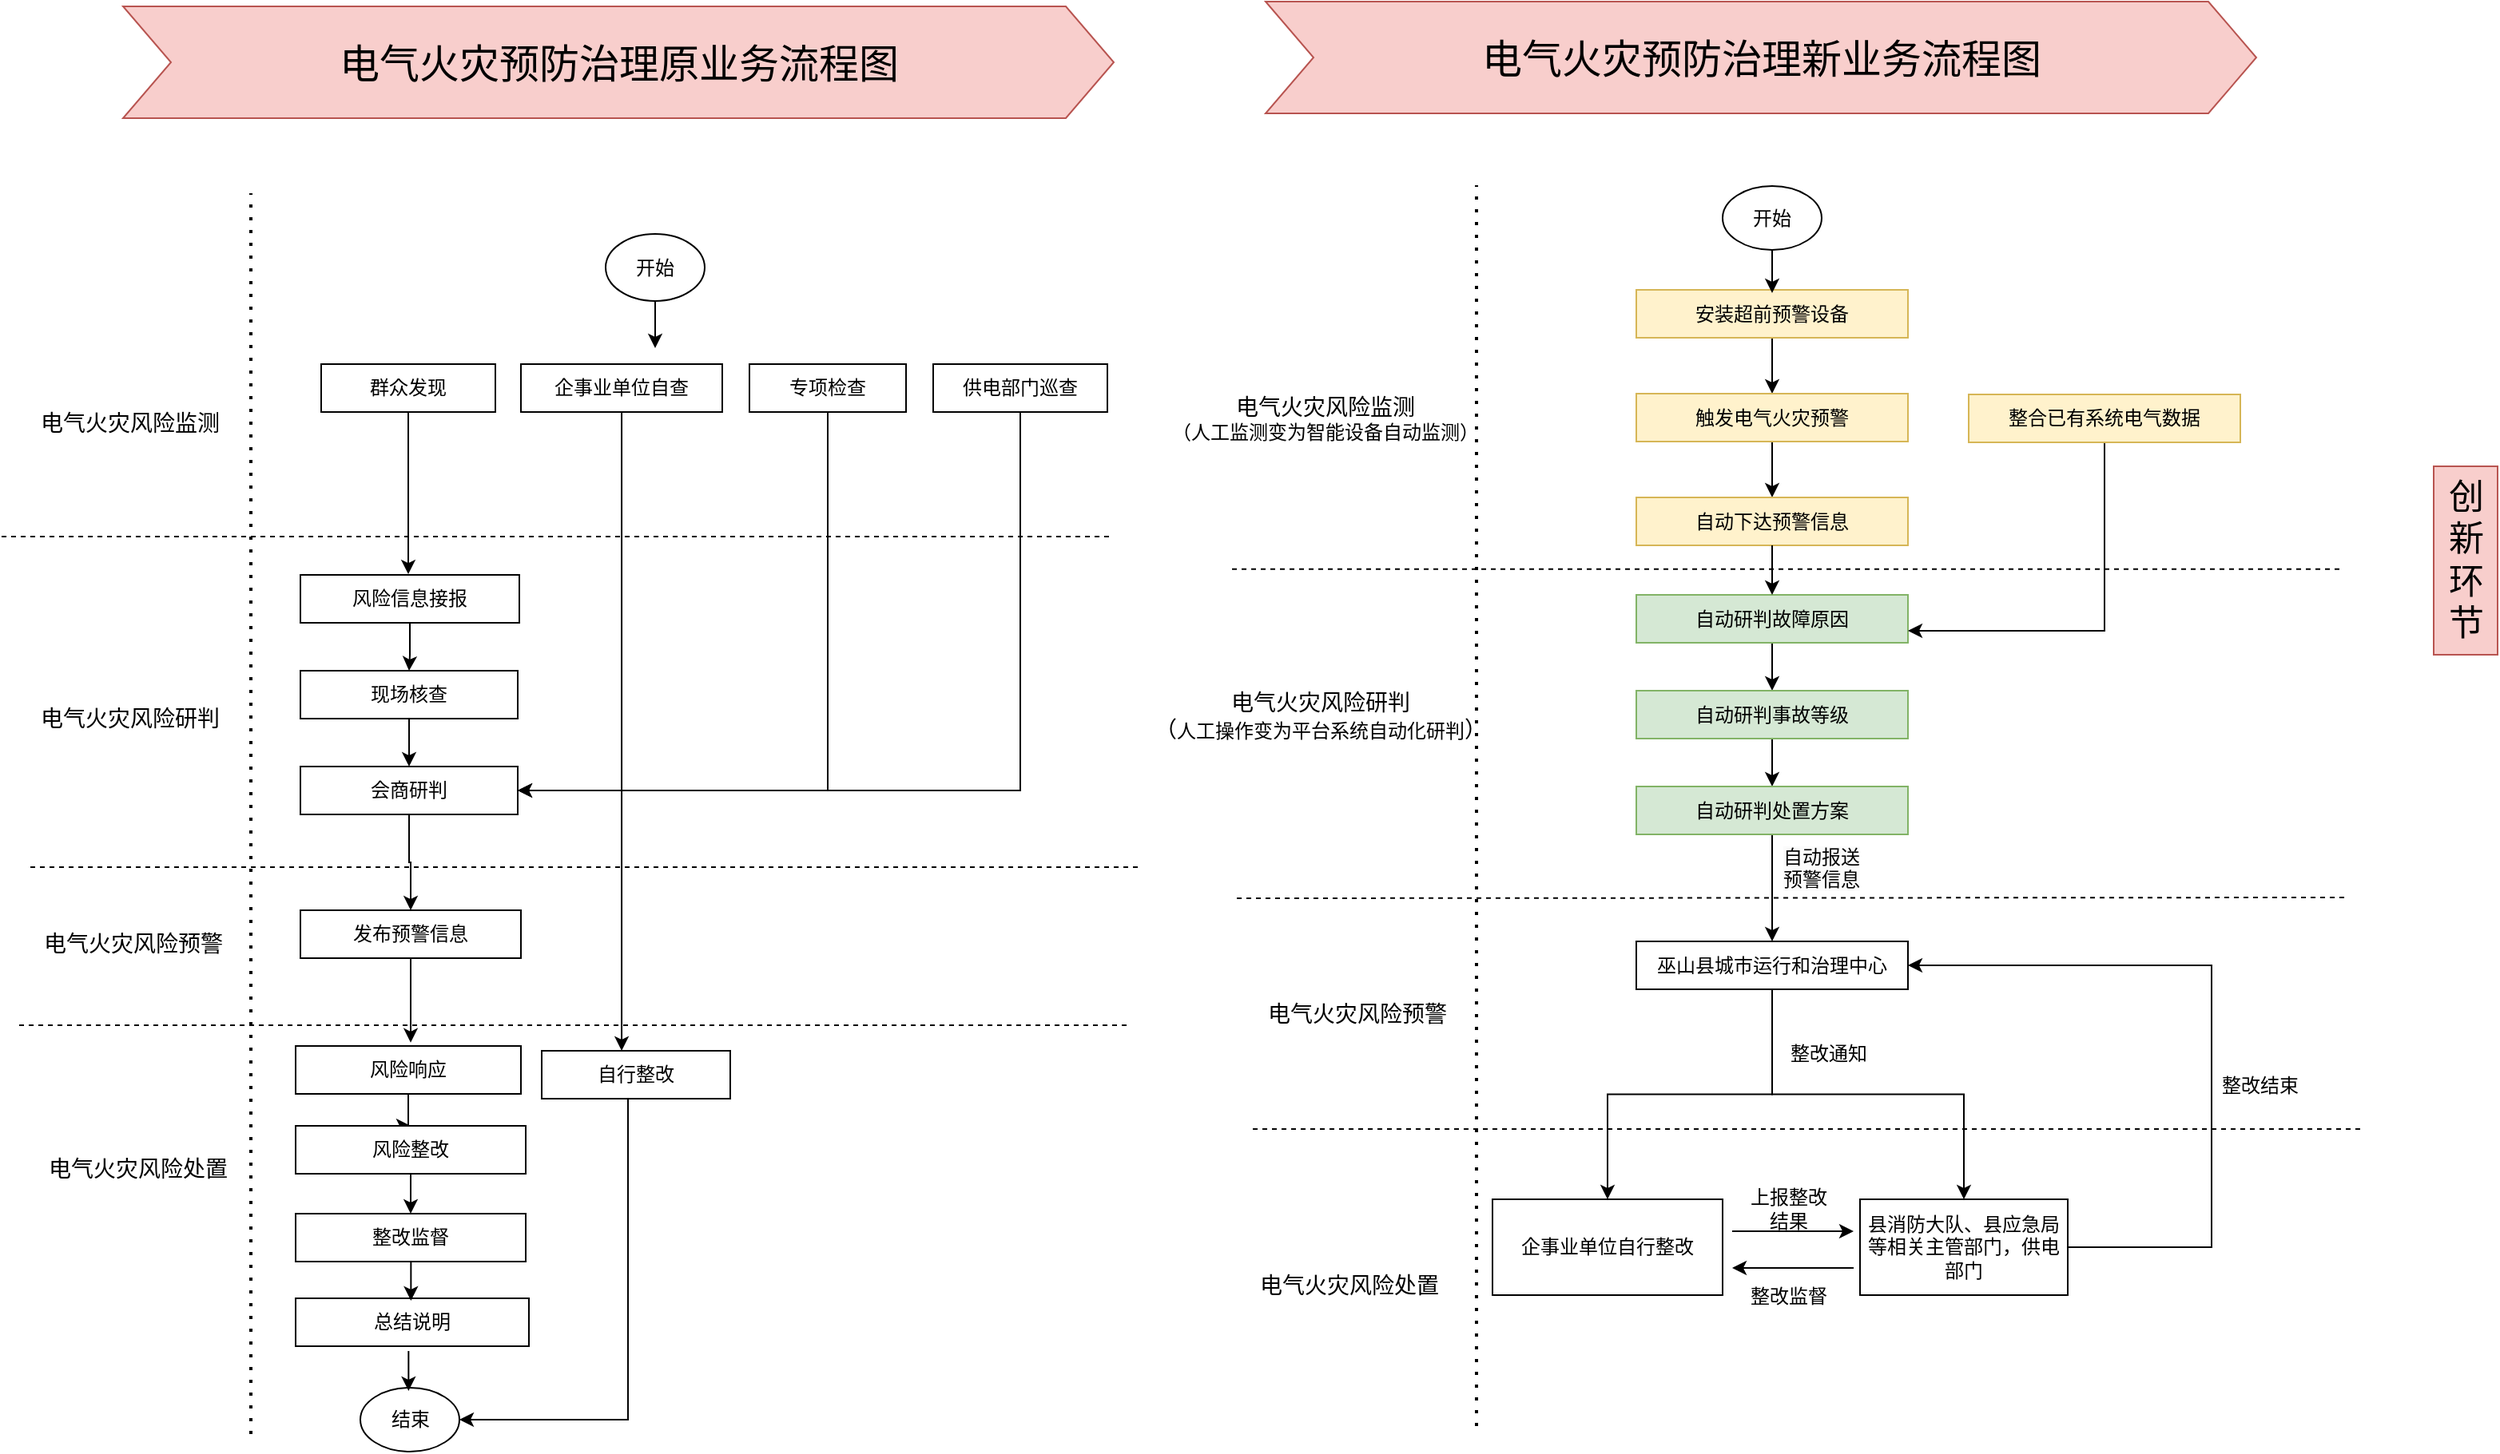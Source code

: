<mxfile version="21.7.4" type="github">
  <diagram name="第 1 页" id="Cvnru_8ZgVQWGcG2YRoV">
    <mxGraphModel dx="2123" dy="720" grid="0" gridSize="10" guides="1" tooltips="1" connect="1" arrows="1" fold="1" page="0" pageScale="1" pageWidth="827" pageHeight="1169" math="0" shadow="0">
      <root>
        <mxCell id="0" />
        <mxCell id="1" parent="0" />
        <mxCell id="jyO5-WvrYrrkGgKPPHPB-281" style="edgeStyle=orthogonalEdgeStyle;rounded=0;orthogonalLoop=1;jettySize=auto;html=1;entryX=0.5;entryY=0;entryDx=0;entryDy=0;" parent="1" source="jyO5-WvrYrrkGgKPPHPB-2" edge="1">
          <mxGeometry relative="1" as="geometry">
            <mxPoint x="396" y="544" as="targetPoint" />
          </mxGeometry>
        </mxCell>
        <mxCell id="jyO5-WvrYrrkGgKPPHPB-2" value="开始" style="ellipse;whiteSpace=wrap;html=1;" parent="1" vertex="1">
          <mxGeometry x="365" y="472.5" width="62" height="42" as="geometry" />
        </mxCell>
        <mxCell id="jyO5-WvrYrrkGgKPPHPB-19" value="" style="edgeStyle=orthogonalEdgeStyle;rounded=0;orthogonalLoop=1;jettySize=auto;html=1;" parent="1" source="jyO5-WvrYrrkGgKPPHPB-17" target="jyO5-WvrYrrkGgKPPHPB-18" edge="1">
          <mxGeometry relative="1" as="geometry" />
        </mxCell>
        <mxCell id="jyO5-WvrYrrkGgKPPHPB-17" value="风险信息接报" style="rounded=0;whiteSpace=wrap;html=1;" parent="1" vertex="1">
          <mxGeometry x="174" y="686" width="137" height="30" as="geometry" />
        </mxCell>
        <mxCell id="jyO5-WvrYrrkGgKPPHPB-23" value="" style="edgeStyle=orthogonalEdgeStyle;rounded=0;orthogonalLoop=1;jettySize=auto;html=1;" parent="1" source="jyO5-WvrYrrkGgKPPHPB-18" target="jyO5-WvrYrrkGgKPPHPB-22" edge="1">
          <mxGeometry relative="1" as="geometry" />
        </mxCell>
        <mxCell id="jyO5-WvrYrrkGgKPPHPB-18" value="现场核查" style="rounded=0;whiteSpace=wrap;html=1;" parent="1" vertex="1">
          <mxGeometry x="174" y="746" width="136" height="30" as="geometry" />
        </mxCell>
        <mxCell id="jyO5-WvrYrrkGgKPPHPB-286" style="edgeStyle=orthogonalEdgeStyle;rounded=0;orthogonalLoop=1;jettySize=auto;html=1;entryX=0.5;entryY=0;entryDx=0;entryDy=0;" parent="1" source="jyO5-WvrYrrkGgKPPHPB-22" target="jyO5-WvrYrrkGgKPPHPB-35" edge="1">
          <mxGeometry relative="1" as="geometry" />
        </mxCell>
        <mxCell id="jyO5-WvrYrrkGgKPPHPB-22" value="会商研判" style="rounded=0;whiteSpace=wrap;html=1;" parent="1" vertex="1">
          <mxGeometry x="174" y="806" width="136" height="30" as="geometry" />
        </mxCell>
        <mxCell id="jyO5-WvrYrrkGgKPPHPB-25" value="&lt;font style=&quot;font-size: 14px;&quot;&gt;电气火灾风险监测&lt;/font&gt;" style="text;html=1;align=center;verticalAlign=middle;resizable=0;points=[];autosize=1;strokeColor=none;fillColor=none;" parent="1" vertex="1">
          <mxGeometry x="2" y="576" width="130" height="29" as="geometry" />
        </mxCell>
        <mxCell id="jyO5-WvrYrrkGgKPPHPB-27" value="&lt;font style=&quot;font-size: 14px;&quot;&gt;电气火灾风险研判&lt;/font&gt;" style="text;html=1;align=center;verticalAlign=middle;resizable=0;points=[];autosize=1;strokeColor=none;fillColor=none;" parent="1" vertex="1">
          <mxGeometry x="2" y="761.5" width="130" height="29" as="geometry" />
        </mxCell>
        <mxCell id="xD4YHIq2ltLK9Ugryvny-10" style="edgeStyle=orthogonalEdgeStyle;rounded=0;orthogonalLoop=1;jettySize=auto;html=1;" edge="1" parent="1" source="jyO5-WvrYrrkGgKPPHPB-35">
          <mxGeometry relative="1" as="geometry">
            <mxPoint x="243" y="978.889" as="targetPoint" />
          </mxGeometry>
        </mxCell>
        <mxCell id="jyO5-WvrYrrkGgKPPHPB-35" value="发布预警信息" style="rounded=0;whiteSpace=wrap;html=1;" parent="1" vertex="1">
          <mxGeometry x="174" y="896" width="138" height="30" as="geometry" />
        </mxCell>
        <mxCell id="jyO5-WvrYrrkGgKPPHPB-38" value="&lt;font style=&quot;font-size: 14px;&quot;&gt;电气火灾风险预警&lt;/font&gt;" style="text;html=1;align=center;verticalAlign=middle;resizable=0;points=[];autosize=1;strokeColor=none;fillColor=none;" parent="1" vertex="1">
          <mxGeometry x="4" y="902" width="130" height="29" as="geometry" />
        </mxCell>
        <mxCell id="jyO5-WvrYrrkGgKPPHPB-41" value="" style="edgeStyle=orthogonalEdgeStyle;rounded=0;orthogonalLoop=1;jettySize=auto;html=1;" parent="1" source="jyO5-WvrYrrkGgKPPHPB-42" target="jyO5-WvrYrrkGgKPPHPB-43" edge="1">
          <mxGeometry relative="1" as="geometry" />
        </mxCell>
        <mxCell id="jyO5-WvrYrrkGgKPPHPB-42" value="风险响应" style="rounded=0;whiteSpace=wrap;html=1;" parent="1" vertex="1">
          <mxGeometry x="171" y="981" width="141" height="30" as="geometry" />
        </mxCell>
        <mxCell id="jyO5-WvrYrrkGgKPPHPB-288" style="edgeStyle=orthogonalEdgeStyle;rounded=0;orthogonalLoop=1;jettySize=auto;html=1;" parent="1" source="jyO5-WvrYrrkGgKPPHPB-43" target="jyO5-WvrYrrkGgKPPHPB-187" edge="1">
          <mxGeometry relative="1" as="geometry" />
        </mxCell>
        <mxCell id="jyO5-WvrYrrkGgKPPHPB-43" value="风险整改" style="rounded=0;whiteSpace=wrap;html=1;" parent="1" vertex="1">
          <mxGeometry x="171" y="1031" width="144" height="30" as="geometry" />
        </mxCell>
        <mxCell id="jyO5-WvrYrrkGgKPPHPB-46" value="&lt;font style=&quot;font-size: 14px;&quot;&gt;电气火灾风险处置&lt;/font&gt;" style="text;html=1;align=center;verticalAlign=middle;resizable=0;points=[];autosize=1;strokeColor=none;fillColor=none;" parent="1" vertex="1">
          <mxGeometry x="7" y="1043" width="130" height="29" as="geometry" />
        </mxCell>
        <mxCell id="jyO5-WvrYrrkGgKPPHPB-51" value="" style="edgeStyle=orthogonalEdgeStyle;rounded=0;orthogonalLoop=1;jettySize=auto;html=1;" parent="1" edge="1">
          <mxGeometry relative="1" as="geometry">
            <mxPoint x="274" y="1740" as="targetPoint" />
          </mxGeometry>
        </mxCell>
        <mxCell id="jyO5-WvrYrrkGgKPPHPB-58" value="结束" style="ellipse;whiteSpace=wrap;html=1;" parent="1" vertex="1">
          <mxGeometry x="211.5" y="1195" width="62" height="40" as="geometry" />
        </mxCell>
        <mxCell id="jyO5-WvrYrrkGgKPPHPB-62" value="开始" style="ellipse;whiteSpace=wrap;html=1;" parent="1" vertex="1">
          <mxGeometry x="1064" y="442.5" width="62" height="40" as="geometry" />
        </mxCell>
        <mxCell id="jyO5-WvrYrrkGgKPPHPB-64" value="" style="edgeStyle=orthogonalEdgeStyle;rounded=0;orthogonalLoop=1;jettySize=auto;html=1;" parent="1" source="jyO5-WvrYrrkGgKPPHPB-65" target="jyO5-WvrYrrkGgKPPHPB-67" edge="1">
          <mxGeometry relative="1" as="geometry" />
        </mxCell>
        <mxCell id="jyO5-WvrYrrkGgKPPHPB-65" value="安装超前预警设备" style="rounded=0;whiteSpace=wrap;html=1;fillColor=#fff2cc;strokeColor=#d6b656;" parent="1" vertex="1">
          <mxGeometry x="1010" y="507.5" width="170" height="30" as="geometry" />
        </mxCell>
        <mxCell id="jyO5-WvrYrrkGgKPPHPB-108" style="edgeStyle=orthogonalEdgeStyle;rounded=0;orthogonalLoop=1;jettySize=auto;html=1;entryX=0.5;entryY=0;entryDx=0;entryDy=0;" parent="1" source="jyO5-WvrYrrkGgKPPHPB-67" target="jyO5-WvrYrrkGgKPPHPB-70" edge="1">
          <mxGeometry relative="1" as="geometry" />
        </mxCell>
        <mxCell id="jyO5-WvrYrrkGgKPPHPB-67" value="触发电气火灾预警" style="rounded=0;whiteSpace=wrap;html=1;fillColor=#fff2cc;strokeColor=#d6b656;" parent="1" vertex="1">
          <mxGeometry x="1010" y="572.5" width="170" height="30" as="geometry" />
        </mxCell>
        <mxCell id="jyO5-WvrYrrkGgKPPHPB-70" value="自动下达&lt;span style=&quot;background-color: initial;&quot;&gt;预警信息&lt;/span&gt;" style="rounded=0;whiteSpace=wrap;html=1;fillColor=#fff2cc;strokeColor=#d6b656;" parent="1" vertex="1">
          <mxGeometry x="1010" y="637.5" width="170" height="30" as="geometry" />
        </mxCell>
        <mxCell id="jyO5-WvrYrrkGgKPPHPB-73" value="" style="edgeStyle=orthogonalEdgeStyle;rounded=0;orthogonalLoop=1;jettySize=auto;html=1;" parent="1" source="jyO5-WvrYrrkGgKPPHPB-74" target="jyO5-WvrYrrkGgKPPHPB-76" edge="1">
          <mxGeometry relative="1" as="geometry" />
        </mxCell>
        <mxCell id="jyO5-WvrYrrkGgKPPHPB-74" value="自动研判故障原因" style="rounded=0;whiteSpace=wrap;html=1;fillColor=#d5e8d4;strokeColor=#82b366;" parent="1" vertex="1">
          <mxGeometry x="1010" y="698.5" width="170" height="30" as="geometry" />
        </mxCell>
        <mxCell id="jyO5-WvrYrrkGgKPPHPB-75" value="" style="edgeStyle=orthogonalEdgeStyle;rounded=0;orthogonalLoop=1;jettySize=auto;html=1;" parent="1" source="jyO5-WvrYrrkGgKPPHPB-76" target="jyO5-WvrYrrkGgKPPHPB-77" edge="1">
          <mxGeometry relative="1" as="geometry" />
        </mxCell>
        <mxCell id="jyO5-WvrYrrkGgKPPHPB-76" value="自动研判事故等级" style="rounded=0;whiteSpace=wrap;html=1;fillColor=#d5e8d4;strokeColor=#82b366;" parent="1" vertex="1">
          <mxGeometry x="1010" y="758.5" width="170" height="30" as="geometry" />
        </mxCell>
        <mxCell id="jyO5-WvrYrrkGgKPPHPB-249" style="edgeStyle=orthogonalEdgeStyle;rounded=0;orthogonalLoop=1;jettySize=auto;html=1;entryX=0.5;entryY=0;entryDx=0;entryDy=0;" parent="1" source="jyO5-WvrYrrkGgKPPHPB-77" target="jyO5-WvrYrrkGgKPPHPB-247" edge="1">
          <mxGeometry relative="1" as="geometry" />
        </mxCell>
        <mxCell id="jyO5-WvrYrrkGgKPPHPB-77" value="自动研判处置方案" style="rounded=0;whiteSpace=wrap;html=1;fillColor=#d5e8d4;strokeColor=#82b366;" parent="1" vertex="1">
          <mxGeometry x="1010" y="818.5" width="170" height="30" as="geometry" />
        </mxCell>
        <mxCell id="jyO5-WvrYrrkGgKPPHPB-79" value="&lt;font style=&quot;&quot;&gt;&lt;font style=&quot;font-size: 14px;&quot;&gt;电气火灾风险监测&lt;/font&gt;&lt;br&gt;（人工监测变为智能设备自动监测）&lt;br&gt;&lt;/font&gt;" style="text;html=1;align=center;verticalAlign=middle;resizable=0;points=[];autosize=1;strokeColor=none;fillColor=none;" parent="1" vertex="1">
          <mxGeometry x="710" y="566.5" width="210" height="43" as="geometry" />
        </mxCell>
        <mxCell id="jyO5-WvrYrrkGgKPPHPB-81" value="&lt;font style=&quot;font-size: 14px;&quot;&gt;电气火灾风险研判&lt;br&gt;（&lt;/font&gt;&lt;font style=&quot;&quot;&gt;&lt;font style=&quot;font-size: 12px;&quot;&gt;人工操作变为平台系统自动化研判&lt;/font&gt;&lt;span style=&quot;font-size: 14px;&quot;&gt;）&lt;/span&gt;&lt;br&gt;&lt;/font&gt;" style="text;html=1;align=center;verticalAlign=middle;resizable=0;points=[];autosize=1;strokeColor=none;fillColor=none;" parent="1" vertex="1">
          <mxGeometry x="699" y="750.5" width="226" height="46" as="geometry" />
        </mxCell>
        <mxCell id="jyO5-WvrYrrkGgKPPHPB-89" value="&lt;font style=&quot;font-size: 14px;&quot;&gt;电气火灾风险预警&lt;/font&gt;" style="text;html=1;align=center;verticalAlign=middle;resizable=0;points=[];autosize=1;strokeColor=none;fillColor=none;" parent="1" vertex="1">
          <mxGeometry x="765" y="945.5" width="140" height="30" as="geometry" />
        </mxCell>
        <mxCell id="jyO5-WvrYrrkGgKPPHPB-90" style="edgeStyle=orthogonalEdgeStyle;rounded=0;orthogonalLoop=1;jettySize=auto;html=1;" parent="1" source="jyO5-WvrYrrkGgKPPHPB-70" target="jyO5-WvrYrrkGgKPPHPB-74" edge="1">
          <mxGeometry relative="1" as="geometry" />
        </mxCell>
        <mxCell id="jyO5-WvrYrrkGgKPPHPB-92" value="" style="edgeStyle=orthogonalEdgeStyle;rounded=0;orthogonalLoop=1;jettySize=auto;html=1;" parent="1" edge="1">
          <mxGeometry relative="1" as="geometry">
            <mxPoint x="1032.5" y="1390" as="sourcePoint" />
          </mxGeometry>
        </mxCell>
        <mxCell id="jyO5-WvrYrrkGgKPPHPB-170" value="" style="edgeStyle=orthogonalEdgeStyle;rounded=0;orthogonalLoop=1;jettySize=auto;html=1;" parent="1" edge="1">
          <mxGeometry relative="1" as="geometry">
            <mxPoint x="1032" y="1450" as="sourcePoint" />
          </mxGeometry>
        </mxCell>
        <mxCell id="jyO5-WvrYrrkGgKPPHPB-96" value="&lt;font style=&quot;font-size: 14px;&quot;&gt;电气火灾风险处置&lt;/font&gt;" style="text;html=1;align=center;verticalAlign=middle;resizable=0;points=[];autosize=1;strokeColor=none;fillColor=none;" parent="1" vertex="1">
          <mxGeometry x="760" y="1115.5" width="140" height="30" as="geometry" />
        </mxCell>
        <mxCell id="jyO5-WvrYrrkGgKPPHPB-179" value="&lt;p style=&quot;margin-top: 0pt; margin-bottom: 0pt; margin-left: 0in; direction: ltr; unicode-bidi: embed; word-break: normal;&quot;&gt;&lt;font style=&quot;font-size: 25px;&quot;&gt;电气火灾预防治理原业务流程图&lt;/font&gt;&lt;/p&gt;" style="html=1;shadow=0;dashed=0;align=center;verticalAlign=middle;shape=mxgraph.arrows2.arrow;dy=0;dx=30;notch=30;fillColor=#f8cecc;strokeColor=#b85450;" parent="1" vertex="1">
          <mxGeometry x="63" y="330" width="620" height="70" as="geometry" />
        </mxCell>
        <mxCell id="jyO5-WvrYrrkGgKPPHPB-180" value="&lt;p style=&quot;margin-top: 0pt; margin-bottom: 0pt; margin-left: 0in; direction: ltr; unicode-bidi: embed; word-break: normal;&quot;&gt;&lt;font style=&quot;font-size: 25px;&quot;&gt;电气火灾预防治理新业务流程图&lt;/font&gt;&lt;/p&gt;" style="html=1;shadow=0;dashed=0;align=center;verticalAlign=middle;shape=mxgraph.arrows2.arrow;dy=0;dx=30;notch=30;fillColor=#f8cecc;strokeColor=#b85450;" parent="1" vertex="1">
          <mxGeometry x="778" y="327" width="620" height="70" as="geometry" />
        </mxCell>
        <mxCell id="jyO5-WvrYrrkGgKPPHPB-187" value="整改监督" style="rounded=0;whiteSpace=wrap;html=1;" parent="1" vertex="1">
          <mxGeometry x="171" y="1086" width="144" height="30" as="geometry" />
        </mxCell>
        <mxCell id="jyO5-WvrYrrkGgKPPHPB-188" value="总结说明" style="rounded=0;whiteSpace=wrap;html=1;" parent="1" vertex="1">
          <mxGeometry x="171" y="1139" width="146" height="30" as="geometry" />
        </mxCell>
        <mxCell id="jyO5-WvrYrrkGgKPPHPB-220" value="企事业单位自行整改" style="rounded=0;whiteSpace=wrap;html=1;" parent="1" vertex="1">
          <mxGeometry x="920" y="1077" width="144" height="60" as="geometry" />
        </mxCell>
        <mxCell id="jyO5-WvrYrrkGgKPPHPB-264" style="edgeStyle=orthogonalEdgeStyle;rounded=0;orthogonalLoop=1;jettySize=auto;html=1;entryX=1;entryY=0.5;entryDx=0;entryDy=0;" parent="1" source="jyO5-WvrYrrkGgKPPHPB-221" target="jyO5-WvrYrrkGgKPPHPB-247" edge="1">
          <mxGeometry relative="1" as="geometry">
            <Array as="points">
              <mxPoint x="1370" y="1107" />
              <mxPoint x="1370" y="931" />
            </Array>
          </mxGeometry>
        </mxCell>
        <mxCell id="jyO5-WvrYrrkGgKPPHPB-221" value="县消防大队、县应急局等相关主管部门，供电部门" style="rounded=0;whiteSpace=wrap;html=1;" parent="1" vertex="1">
          <mxGeometry x="1150" y="1077" width="130" height="60" as="geometry" />
        </mxCell>
        <mxCell id="jyO5-WvrYrrkGgKPPHPB-223" value="" style="endArrow=none;dashed=1;html=1;dashPattern=1 3;strokeWidth=2;rounded=0;" parent="1" edge="1">
          <mxGeometry width="50" height="50" relative="1" as="geometry">
            <mxPoint x="910" y="1219" as="sourcePoint" />
            <mxPoint x="910" y="442" as="targetPoint" />
          </mxGeometry>
        </mxCell>
        <mxCell id="jyO5-WvrYrrkGgKPPHPB-227" value="" style="endArrow=none;dashed=1;html=1;rounded=0;" parent="1" edge="1">
          <mxGeometry width="50" height="50" relative="1" as="geometry">
            <mxPoint x="770" y="1033" as="sourcePoint" />
            <mxPoint x="1466" y="1033" as="targetPoint" />
          </mxGeometry>
        </mxCell>
        <mxCell id="jyO5-WvrYrrkGgKPPHPB-228" value="&lt;span style=&quot;color: rgb(0, 0, 0); font-family: Helvetica; font-size: 12px; font-style: normal; font-variant-ligatures: normal; font-variant-caps: normal; font-weight: 400; letter-spacing: normal; orphans: 2; text-align: center; text-indent: 0px; text-transform: none; widows: 2; word-spacing: 0px; -webkit-text-stroke-width: 0px; background-color: rgb(251, 251, 251); text-decoration-thickness: initial; text-decoration-style: initial; text-decoration-color: initial; float: none; display: inline !important;&quot;&gt;自动报送预警信息&lt;/span&gt;" style="text;whiteSpace=wrap;html=1;" parent="1" vertex="1">
          <mxGeometry x="1100" y="848.5" width="60" height="40" as="geometry" />
        </mxCell>
        <mxCell id="jyO5-WvrYrrkGgKPPHPB-230" value="" style="endArrow=classic;html=1;rounded=0;" parent="1" edge="1">
          <mxGeometry width="50" height="50" relative="1" as="geometry">
            <mxPoint x="1070" y="1097" as="sourcePoint" />
            <mxPoint x="1146" y="1097" as="targetPoint" />
            <Array as="points">
              <mxPoint x="1100" y="1097" />
            </Array>
          </mxGeometry>
        </mxCell>
        <mxCell id="jyO5-WvrYrrkGgKPPHPB-233" value="" style="endArrow=classic;html=1;rounded=0;" parent="1" edge="1">
          <mxGeometry width="50" height="50" relative="1" as="geometry">
            <mxPoint x="1146" y="1120" as="sourcePoint" />
            <mxPoint x="1070" y="1120" as="targetPoint" />
          </mxGeometry>
        </mxCell>
        <mxCell id="jyO5-WvrYrrkGgKPPHPB-235" value="上报整改&lt;br&gt;结果" style="text;html=1;align=center;verticalAlign=middle;resizable=0;points=[];autosize=1;strokeColor=none;fillColor=none;" parent="1" vertex="1">
          <mxGeometry x="1070" y="1063" width="70" height="40" as="geometry" />
        </mxCell>
        <mxCell id="jyO5-WvrYrrkGgKPPHPB-236" value="整改监督" style="text;html=1;align=center;verticalAlign=middle;resizable=0;points=[];autosize=1;strokeColor=none;fillColor=none;" parent="1" vertex="1">
          <mxGeometry x="1070" y="1123" width="70" height="30" as="geometry" />
        </mxCell>
        <mxCell id="jyO5-WvrYrrkGgKPPHPB-243" value="" style="endArrow=classic;html=1;rounded=0;" parent="1" source="jyO5-WvrYrrkGgKPPHPB-62" edge="1">
          <mxGeometry width="50" height="50" relative="1" as="geometry">
            <mxPoint x="1036" y="559.5" as="sourcePoint" />
            <mxPoint x="1095" y="509.5" as="targetPoint" />
          </mxGeometry>
        </mxCell>
        <mxCell id="jyO5-WvrYrrkGgKPPHPB-258" style="edgeStyle=orthogonalEdgeStyle;rounded=0;orthogonalLoop=1;jettySize=auto;html=1;entryX=0.5;entryY=0;entryDx=0;entryDy=0;" parent="1" source="jyO5-WvrYrrkGgKPPHPB-247" target="jyO5-WvrYrrkGgKPPHPB-220" edge="1">
          <mxGeometry relative="1" as="geometry" />
        </mxCell>
        <mxCell id="jyO5-WvrYrrkGgKPPHPB-259" style="edgeStyle=orthogonalEdgeStyle;rounded=0;orthogonalLoop=1;jettySize=auto;html=1;" parent="1" source="jyO5-WvrYrrkGgKPPHPB-247" target="jyO5-WvrYrrkGgKPPHPB-221" edge="1">
          <mxGeometry relative="1" as="geometry" />
        </mxCell>
        <mxCell id="jyO5-WvrYrrkGgKPPHPB-247" value="巫山县城市运行和治理中心" style="rounded=0;whiteSpace=wrap;html=1;" parent="1" vertex="1">
          <mxGeometry x="1010" y="915.5" width="170" height="30" as="geometry" />
        </mxCell>
        <mxCell id="jyO5-WvrYrrkGgKPPHPB-260" value="整改通知" style="text;html=1;align=center;verticalAlign=middle;resizable=0;points=[];autosize=1;strokeColor=none;fillColor=none;" parent="1" vertex="1">
          <mxGeometry x="1095" y="971" width="70" height="30" as="geometry" />
        </mxCell>
        <mxCell id="jyO5-WvrYrrkGgKPPHPB-265" value="整改结束" style="text;html=1;align=center;verticalAlign=middle;resizable=0;points=[];autosize=1;strokeColor=none;fillColor=none;" parent="1" vertex="1">
          <mxGeometry x="1365" y="991" width="70" height="30" as="geometry" />
        </mxCell>
        <mxCell id="jyO5-WvrYrrkGgKPPHPB-267" value="" style="endArrow=none;dashed=1;html=1;rounded=0;" parent="1" edge="1">
          <mxGeometry width="50" height="50" relative="1" as="geometry">
            <mxPoint x="760" y="888.5" as="sourcePoint" />
            <mxPoint x="1456" y="888" as="targetPoint" />
          </mxGeometry>
        </mxCell>
        <mxCell id="jyO5-WvrYrrkGgKPPHPB-268" value="" style="endArrow=none;dashed=1;html=1;rounded=0;" parent="1" edge="1">
          <mxGeometry width="50" height="50" relative="1" as="geometry">
            <mxPoint x="757" y="682.41" as="sourcePoint" />
            <mxPoint x="1453" y="682.41" as="targetPoint" />
          </mxGeometry>
        </mxCell>
        <mxCell id="jyO5-WvrYrrkGgKPPHPB-271" style="edgeStyle=orthogonalEdgeStyle;rounded=0;orthogonalLoop=1;jettySize=auto;html=1;entryX=1;entryY=0.75;entryDx=0;entryDy=0;exitX=0.5;exitY=1;exitDx=0;exitDy=0;" parent="1" source="jyO5-WvrYrrkGgKPPHPB-269" target="jyO5-WvrYrrkGgKPPHPB-74" edge="1">
          <mxGeometry relative="1" as="geometry" />
        </mxCell>
        <mxCell id="jyO5-WvrYrrkGgKPPHPB-269" value="整合已有系统电气数据" style="rounded=0;whiteSpace=wrap;html=1;fillColor=#fff2cc;strokeColor=#d6b656;" parent="1" vertex="1">
          <mxGeometry x="1218" y="573" width="170" height="30" as="geometry" />
        </mxCell>
        <mxCell id="xD4YHIq2ltLK9Ugryvny-11" style="edgeStyle=orthogonalEdgeStyle;rounded=0;orthogonalLoop=1;jettySize=auto;html=1;" edge="1" parent="1" source="jyO5-WvrYrrkGgKPPHPB-272">
          <mxGeometry relative="1" as="geometry">
            <mxPoint x="241.5" y="685.556" as="targetPoint" />
          </mxGeometry>
        </mxCell>
        <mxCell id="jyO5-WvrYrrkGgKPPHPB-272" value="群众发现" style="rounded=0;whiteSpace=wrap;html=1;" parent="1" vertex="1">
          <mxGeometry x="187" y="554" width="109" height="30" as="geometry" />
        </mxCell>
        <mxCell id="xD4YHIq2ltLK9Ugryvny-13" style="edgeStyle=orthogonalEdgeStyle;rounded=0;orthogonalLoop=1;jettySize=auto;html=1;entryX=0.424;entryY=0;entryDx=0;entryDy=0;entryPerimeter=0;" edge="1" parent="1" source="jyO5-WvrYrrkGgKPPHPB-273" target="xD4YHIq2ltLK9Ugryvny-12">
          <mxGeometry relative="1" as="geometry">
            <mxPoint x="375" y="976" as="targetPoint" />
          </mxGeometry>
        </mxCell>
        <mxCell id="jyO5-WvrYrrkGgKPPHPB-273" value="企事业单位自查" style="rounded=0;whiteSpace=wrap;html=1;" parent="1" vertex="1">
          <mxGeometry x="312" y="554" width="126" height="30" as="geometry" />
        </mxCell>
        <mxCell id="xD4YHIq2ltLK9Ugryvny-18" style="edgeStyle=orthogonalEdgeStyle;rounded=0;orthogonalLoop=1;jettySize=auto;html=1;entryX=1;entryY=0.5;entryDx=0;entryDy=0;" edge="1" parent="1" source="jyO5-WvrYrrkGgKPPHPB-274" target="jyO5-WvrYrrkGgKPPHPB-22">
          <mxGeometry relative="1" as="geometry">
            <Array as="points">
              <mxPoint x="625" y="821" />
            </Array>
          </mxGeometry>
        </mxCell>
        <mxCell id="jyO5-WvrYrrkGgKPPHPB-274" value="供电部门巡查" style="rounded=0;whiteSpace=wrap;html=1;" parent="1" vertex="1">
          <mxGeometry x="570" y="554" width="109" height="30" as="geometry" />
        </mxCell>
        <mxCell id="xD4YHIq2ltLK9Ugryvny-17" style="edgeStyle=orthogonalEdgeStyle;rounded=0;orthogonalLoop=1;jettySize=auto;html=1;entryX=1;entryY=0.5;entryDx=0;entryDy=0;" edge="1" parent="1" source="jyO5-WvrYrrkGgKPPHPB-275" target="jyO5-WvrYrrkGgKPPHPB-22">
          <mxGeometry relative="1" as="geometry">
            <Array as="points">
              <mxPoint x="504" y="821" />
            </Array>
          </mxGeometry>
        </mxCell>
        <mxCell id="jyO5-WvrYrrkGgKPPHPB-275" value="专项检查" style="rounded=0;whiteSpace=wrap;html=1;" parent="1" vertex="1">
          <mxGeometry x="455" y="554" width="98" height="30" as="geometry" />
        </mxCell>
        <mxCell id="jyO5-WvrYrrkGgKPPHPB-276" value="" style="endArrow=none;dashed=1;html=1;dashPattern=1 3;strokeWidth=2;rounded=0;" parent="1" edge="1">
          <mxGeometry width="50" height="50" relative="1" as="geometry">
            <mxPoint x="143" y="1224" as="sourcePoint" />
            <mxPoint x="143" y="447" as="targetPoint" />
          </mxGeometry>
        </mxCell>
        <mxCell id="jyO5-WvrYrrkGgKPPHPB-277" value="" style="endArrow=none;dashed=1;html=1;rounded=0;" parent="1" edge="1">
          <mxGeometry width="50" height="50" relative="1" as="geometry">
            <mxPoint x="-13" y="662" as="sourcePoint" />
            <mxPoint x="683" y="662" as="targetPoint" />
          </mxGeometry>
        </mxCell>
        <mxCell id="jyO5-WvrYrrkGgKPPHPB-284" value="" style="endArrow=none;dashed=1;html=1;rounded=0;" parent="1" edge="1">
          <mxGeometry width="50" height="50" relative="1" as="geometry">
            <mxPoint x="5" y="869" as="sourcePoint" />
            <mxPoint x="701" y="869" as="targetPoint" />
          </mxGeometry>
        </mxCell>
        <mxCell id="jyO5-WvrYrrkGgKPPHPB-285" value="" style="endArrow=none;dashed=1;html=1;rounded=0;" parent="1" edge="1">
          <mxGeometry width="50" height="50" relative="1" as="geometry">
            <mxPoint x="-2" y="968" as="sourcePoint" />
            <mxPoint x="694" y="968" as="targetPoint" />
          </mxGeometry>
        </mxCell>
        <mxCell id="jyO5-WvrYrrkGgKPPHPB-295" value="&lt;font style=&quot;font-size: 22px;&quot;&gt;创&lt;br&gt;新&lt;br&gt;环&lt;br&gt;节&lt;/font&gt;" style="text;html=1;align=center;verticalAlign=middle;resizable=0;points=[];autosize=1;fillColor=#f8cecc;strokeColor=#b85450;" parent="1" vertex="1">
          <mxGeometry x="1509" y="618" width="40" height="118" as="geometry" />
        </mxCell>
        <mxCell id="xD4YHIq2ltLK9Ugryvny-21" style="edgeStyle=orthogonalEdgeStyle;rounded=0;orthogonalLoop=1;jettySize=auto;html=1;entryX=1;entryY=0.5;entryDx=0;entryDy=0;" edge="1" parent="1" source="xD4YHIq2ltLK9Ugryvny-12" target="jyO5-WvrYrrkGgKPPHPB-58">
          <mxGeometry relative="1" as="geometry">
            <Array as="points">
              <mxPoint x="379" y="1215" />
            </Array>
          </mxGeometry>
        </mxCell>
        <mxCell id="xD4YHIq2ltLK9Ugryvny-12" value="自行整改" style="rounded=0;whiteSpace=wrap;html=1;" vertex="1" parent="1">
          <mxGeometry x="325" y="984" width="118" height="30" as="geometry" />
        </mxCell>
        <mxCell id="xD4YHIq2ltLK9Ugryvny-22" style="edgeStyle=orthogonalEdgeStyle;rounded=0;orthogonalLoop=1;jettySize=auto;html=1;" edge="1" parent="1">
          <mxGeometry relative="1" as="geometry">
            <mxPoint x="243.17" y="1115.5" as="sourcePoint" />
            <mxPoint x="243.17" y="1140.5" as="targetPoint" />
          </mxGeometry>
        </mxCell>
        <mxCell id="xD4YHIq2ltLK9Ugryvny-23" style="edgeStyle=orthogonalEdgeStyle;rounded=0;orthogonalLoop=1;jettySize=auto;html=1;" edge="1" parent="1">
          <mxGeometry relative="1" as="geometry">
            <mxPoint x="241.67" y="1172" as="sourcePoint" />
            <mxPoint x="241.67" y="1197" as="targetPoint" />
          </mxGeometry>
        </mxCell>
      </root>
    </mxGraphModel>
  </diagram>
</mxfile>
